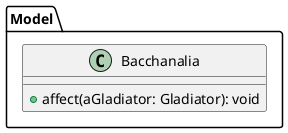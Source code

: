 @startuml
'https://plantuml.com/class-diagram

package Model {
    class Bacchanalia {
        + affect(aGladiator: Gladiator): void
    }
}

@enduml